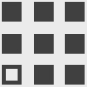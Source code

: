 <mxfile version="25.0.1">
  <diagram name="第 1 页" id="ewl9boTtj5eG1xmZE2dz">
    <mxGraphModel dx="169" dy="108" grid="1" gridSize="3.937" guides="1" tooltips="1" connect="1" arrows="1" fold="1" page="1" pageScale="1" pageWidth="48" pageHeight="48" background="#EBEBEB" math="0" shadow="0">
      <root>
        <mxCell id="0" />
        <mxCell id="1" parent="0" />
        <mxCell id="h4AXBYLEM3Z7pXykpD9Z-1" value="" style="rounded=0;whiteSpace=wrap;html=1;fillColor=none;strokeColor=#404040;strokeWidth=2;" parent="1" vertex="1">
          <mxGeometry x="3.94" y="35.43" width="7.87" height="7.88" as="geometry" />
        </mxCell>
        <mxCell id="h4AXBYLEM3Z7pXykpD9Z-3" value="" style="rounded=0;whiteSpace=wrap;html=1;fillColor=#404040;strokeColor=#404040;strokeWidth=2;" parent="1" vertex="1">
          <mxGeometry x="3.94" y="20" width="7.88" height="7.87" as="geometry" />
        </mxCell>
        <mxCell id="MbK76j3_le6CKdziCJWd-2" value="" style="rounded=0;whiteSpace=wrap;html=1;fillColor=#404040;strokeColor=#404040;strokeWidth=2;" parent="1" vertex="1">
          <mxGeometry x="19.997" y="19.997" width="7.88" height="7.87" as="geometry" />
        </mxCell>
        <mxCell id="MbK76j3_le6CKdziCJWd-3" value="" style="rounded=0;whiteSpace=wrap;html=1;fillColor=#404040;strokeColor=#404040;strokeWidth=2;" parent="1" vertex="1">
          <mxGeometry x="35.434" y="20.004" width="7.88" height="7.87" as="geometry" />
        </mxCell>
        <mxCell id="MbK76j3_le6CKdziCJWd-4" value="" style="rounded=0;whiteSpace=wrap;html=1;fillColor=#404040;strokeColor=#404040;strokeWidth=2;" parent="1" vertex="1">
          <mxGeometry x="20.004" y="35.444" width="7.88" height="7.87" as="geometry" />
        </mxCell>
        <mxCell id="MbK76j3_le6CKdziCJWd-5" value="" style="rounded=0;whiteSpace=wrap;html=1;fillColor=#404040;strokeColor=#404040;strokeWidth=2;" parent="1" vertex="1">
          <mxGeometry x="3.927" y="3.937" width="7.88" height="7.87" as="geometry" />
        </mxCell>
        <mxCell id="MbK76j3_le6CKdziCJWd-6" value="" style="rounded=0;whiteSpace=wrap;html=1;fillColor=#404040;strokeColor=#404040;strokeWidth=2;" parent="1" vertex="1">
          <mxGeometry x="19.994" y="3.934" width="7.88" height="7.87" as="geometry" />
        </mxCell>
        <mxCell id="MbK76j3_le6CKdziCJWd-7" value="" style="rounded=0;whiteSpace=wrap;html=1;fillColor=#404040;strokeColor=#404040;strokeWidth=2;" parent="1" vertex="1">
          <mxGeometry x="35.431" y="3.941" width="7.88" height="7.87" as="geometry" />
        </mxCell>
        <mxCell id="MbK76j3_le6CKdziCJWd-8" value="" style="rounded=0;whiteSpace=wrap;html=1;fillColor=#404040;strokeColor=#404040;strokeWidth=2;" parent="1" vertex="1">
          <mxGeometry x="35.431" y="35.431" width="7.88" height="7.87" as="geometry" />
        </mxCell>
      </root>
    </mxGraphModel>
  </diagram>
</mxfile>
